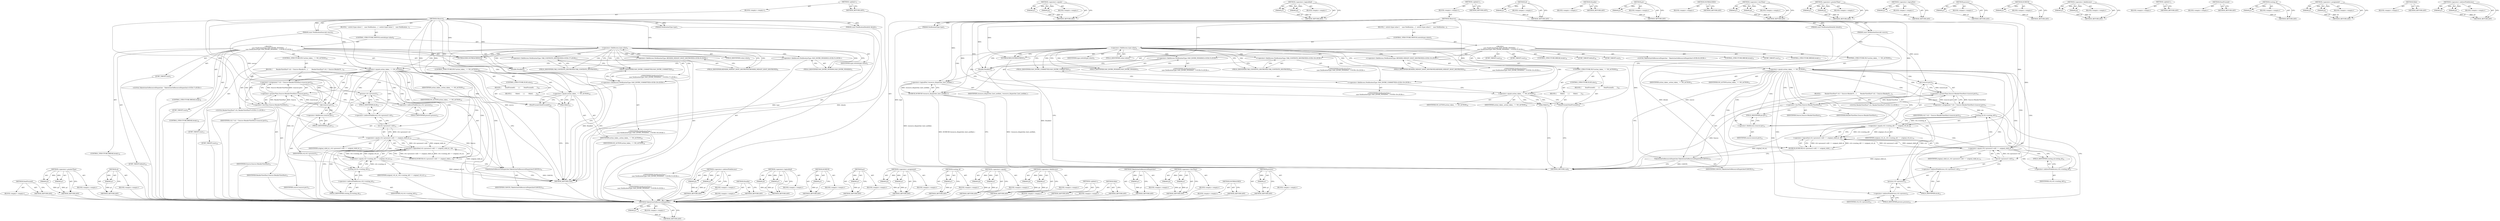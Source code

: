 digraph "process" {
vulnerable_175 [label=<(METHOD,TakeActionOnResourceDispatcher)>];
vulnerable_176 [label=<(PARAM,p1)>];
vulnerable_177 [label=<(BLOCK,&lt;empty&gt;,&lt;empty&gt;)>];
vulnerable_178 [label=<(METHOD_RETURN,ANY)>];
vulnerable_129 [label=<(METHOD,&lt;operator&gt;.equals)>];
vulnerable_130 [label=<(PARAM,p1)>];
vulnerable_131 [label=<(PARAM,p2)>];
vulnerable_132 [label=<(BLOCK,&lt;empty&gt;,&lt;empty&gt;)>];
vulnerable_133 [label=<(METHOD_RETURN,ANY)>];
vulnerable_153 [label=<(METHOD,&lt;operator&gt;.logicalAnd)>];
vulnerable_154 [label=<(PARAM,p1)>];
vulnerable_155 [label=<(PARAM,p2)>];
vulnerable_156 [label=<(BLOCK,&lt;empty&gt;,&lt;empty&gt;)>];
vulnerable_157 [label=<(METHOD_RETURN,ANY)>];
vulnerable_6 [label=<(METHOD,&lt;global&gt;)<SUB>1</SUB>>];
vulnerable_7 [label=<(BLOCK,&lt;empty&gt;,&lt;empty&gt;)<SUB>1</SUB>>];
vulnerable_8 [label=<(METHOD,Observe)<SUB>1</SUB>>];
vulnerable_9 [label=<(PARAM,NotificationType type)<SUB>1</SUB>>];
vulnerable_10 [label=<(PARAM,const NotificationSource&amp; source)<SUB>2</SUB>>];
vulnerable_11 [label=<(PARAM,const NotificationDetails&amp; details)<SUB>3</SUB>>];
vulnerable_12 [label=<(BLOCK,{
  switch (type.value) {
    case Notification...,{
  switch (type.value) {
    case Notification...)<SUB>3</SUB>>];
vulnerable_13 [label=<(CONTROL_STRUCTURE,SWITCH,switch(type.value))<SUB>4</SUB>>];
vulnerable_14 [label=<(&lt;operator&gt;.fieldAccess,type.value)<SUB>4</SUB>>];
vulnerable_15 [label=<(IDENTIFIER,type,switch(type.value))<SUB>4</SUB>>];
vulnerable_16 [label=<(FIELD_IDENTIFIER,value,value)<SUB>4</SUB>>];
vulnerable_17 [label="<(BLOCK,{
    case NotificationType::NAV_ENTRY_PENDING:...,{
    case NotificationType::NAV_ENTRY_PENDING:...)<SUB>4</SUB>>"];
vulnerable_18 [label=<(JUMP_TARGET,case)<SUB>5</SUB>>];
vulnerable_19 [label="<(&lt;operator&gt;.fieldAccess,NotificationType::NAV_ENTRY_PENDING)<SUB>5</SUB>>"];
vulnerable_20 [label="<(IDENTIFIER,NotificationType,{
    case NotificationType::NAV_ENTRY_PENDING:...)<SUB>5</SUB>>"];
vulnerable_21 [label=<(FIELD_IDENTIFIER,NAV_ENTRY_PENDING,NAV_ENTRY_PENDING)<SUB>5</SUB>>];
vulnerable_22 [label=<(Disable,Disable())<SUB>6</SUB>>];
vulnerable_23 [label=<(DCHECK,DCHECK(!resource_dispatcher_host_notified_))<SUB>7</SUB>>];
vulnerable_24 [label=<(&lt;operator&gt;.logicalNot,!resource_dispatcher_host_notified_)<SUB>7</SUB>>];
vulnerable_25 [label=<(IDENTIFIER,resource_dispatcher_host_notified_,!resource_dispatcher_host_notified_)<SUB>7</SUB>>];
vulnerable_26 [label="<(LOCAL,TakeActionOnResourceDispatcher : TakeActionOnResourceDispatcher)<SUB>8</SUB>>"];
vulnerable_27 [label=<(CONTROL_STRUCTURE,BREAK,break;)<SUB>9</SUB>>];
vulnerable_28 [label=<(JUMP_TARGET,case)<SUB>10</SUB>>];
vulnerable_29 [label="<(&lt;operator&gt;.fieldAccess,NotificationType::RENDER_WIDGET_HOST_DESTROYED)<SUB>10</SUB>>"];
vulnerable_30 [label="<(IDENTIFIER,NotificationType,{
    case NotificationType::NAV_ENTRY_PENDING:...)<SUB>10</SUB>>"];
vulnerable_31 [label=<(FIELD_IDENTIFIER,RENDER_WIDGET_HOST_DESTROYED,RENDER_WIDGET_HOST_DESTROYED)<SUB>10</SUB>>];
vulnerable_32 [label=<(CONTROL_STRUCTURE,IF,if (action_taken_ == NO_ACTION))<SUB>11</SUB>>];
vulnerable_33 [label=<(&lt;operator&gt;.equals,action_taken_ == NO_ACTION)<SUB>11</SUB>>];
vulnerable_34 [label=<(IDENTIFIER,action_taken_,action_taken_ == NO_ACTION)<SUB>11</SUB>>];
vulnerable_35 [label=<(IDENTIFIER,NO_ACTION,action_taken_ == NO_ACTION)<SUB>11</SUB>>];
vulnerable_36 [label=<(BLOCK,{
        RenderViewHost* rvh = Source&lt;RenderVi...,{
        RenderViewHost* rvh = Source&lt;RenderVi...)<SUB>11</SUB>>];
vulnerable_37 [label="<(LOCAL,RenderViewHost* rvh: RenderViewHost*)<SUB>12</SUB>>"];
vulnerable_38 [label=<(&lt;operator&gt;.assignment,* rvh = Source&lt;RenderViewHost&gt;(source).ptr())<SUB>12</SUB>>];
vulnerable_39 [label=<(IDENTIFIER,rvh,* rvh = Source&lt;RenderViewHost&gt;(source).ptr())<SUB>12</SUB>>];
vulnerable_40 [label=<(&lt;operator&gt;.greaterThan,Source&lt;RenderViewHost&gt;(source).ptr())<SUB>12</SUB>>];
vulnerable_41 [label=<(&lt;operator&gt;.lessThan,Source&lt;RenderViewHost)<SUB>12</SUB>>];
vulnerable_42 [label=<(IDENTIFIER,Source,Source&lt;RenderViewHost)<SUB>12</SUB>>];
vulnerable_43 [label=<(IDENTIFIER,RenderViewHost,Source&lt;RenderViewHost)<SUB>12</SUB>>];
vulnerable_44 [label=<(ptr,(source).ptr())<SUB>12</SUB>>];
vulnerable_45 [label=<(&lt;operator&gt;.fieldAccess,(source).ptr)<SUB>12</SUB>>];
vulnerable_46 [label=<(IDENTIFIER,source,(source).ptr())<SUB>12</SUB>>];
vulnerable_47 [label=<(FIELD_IDENTIFIER,ptr,ptr)<SUB>12</SUB>>];
vulnerable_48 [label=<(DCHECK,DCHECK(rvh-&gt;process()-&gt;id() == original_child_i...)<SUB>13</SUB>>];
vulnerable_49 [label=<(&lt;operator&gt;.logicalAnd,rvh-&gt;process()-&gt;id() == original_child_id_ &amp;&amp;
 ...)<SUB>13</SUB>>];
vulnerable_50 [label=<(&lt;operator&gt;.equals,rvh-&gt;process()-&gt;id() == original_child_id_)<SUB>13</SUB>>];
vulnerable_51 [label=<(id,rvh-&gt;process()-&gt;id())<SUB>13</SUB>>];
vulnerable_52 [label=<(&lt;operator&gt;.indirectFieldAccess,rvh-&gt;process()-&gt;id)<SUB>13</SUB>>];
vulnerable_53 [label=<(process,rvh-&gt;process())<SUB>13</SUB>>];
vulnerable_54 [label=<(&lt;operator&gt;.indirectFieldAccess,rvh-&gt;process)<SUB>13</SUB>>];
vulnerable_55 [label=<(IDENTIFIER,rvh,rvh-&gt;process())<SUB>13</SUB>>];
vulnerable_56 [label=<(FIELD_IDENTIFIER,process,process)<SUB>13</SUB>>];
vulnerable_57 [label=<(FIELD_IDENTIFIER,id,id)<SUB>13</SUB>>];
vulnerable_58 [label=<(IDENTIFIER,original_child_id_,rvh-&gt;process()-&gt;id() == original_child_id_)<SUB>13</SUB>>];
vulnerable_59 [label=<(&lt;operator&gt;.equals,rvh-&gt;routing_id() == original_rvh_id_)<SUB>14</SUB>>];
vulnerable_60 [label=<(routing_id,rvh-&gt;routing_id())<SUB>14</SUB>>];
vulnerable_61 [label=<(&lt;operator&gt;.indirectFieldAccess,rvh-&gt;routing_id)<SUB>14</SUB>>];
vulnerable_62 [label=<(IDENTIFIER,rvh,rvh-&gt;routing_id())<SUB>14</SUB>>];
vulnerable_63 [label=<(FIELD_IDENTIFIER,routing_id,routing_id)<SUB>14</SUB>>];
vulnerable_64 [label=<(IDENTIFIER,original_rvh_id_,rvh-&gt;routing_id() == original_rvh_id_)<SUB>14</SUB>>];
vulnerable_65 [label=<(TakeActionOnResourceDispatcher,TakeActionOnResourceDispatcher(CANCEL))<SUB>15</SUB>>];
vulnerable_66 [label=<(IDENTIFIER,CANCEL,TakeActionOnResourceDispatcher(CANCEL))<SUB>15</SUB>>];
vulnerable_67 [label=<(CONTROL_STRUCTURE,BREAK,break;)<SUB>17</SUB>>];
vulnerable_68 [label=<(JUMP_TARGET,case)<SUB>18</SUB>>];
vulnerable_69 [label="<(&lt;operator&gt;.fieldAccess,NotificationType::TAB_CONTENTS_DESTROYED)<SUB>18</SUB>>"];
vulnerable_70 [label="<(IDENTIFIER,NotificationType,{
    case NotificationType::NAV_ENTRY_PENDING:...)<SUB>18</SUB>>"];
vulnerable_71 [label=<(FIELD_IDENTIFIER,TAB_CONTENTS_DESTROYED,TAB_CONTENTS_DESTROYED)<SUB>18</SUB>>];
vulnerable_72 [label=<(JUMP_TARGET,case)<SUB>19</SUB>>];
vulnerable_73 [label="<(&lt;operator&gt;.fieldAccess,NotificationType::NAV_ENTRY_COMMITTED)<SUB>19</SUB>>"];
vulnerable_74 [label="<(IDENTIFIER,NotificationType,{
    case NotificationType::NAV_ENTRY_PENDING:...)<SUB>19</SUB>>"];
vulnerable_75 [label=<(FIELD_IDENTIFIER,NAV_ENTRY_COMMITTED,NAV_ENTRY_COMMITTED)<SUB>19</SUB>>];
vulnerable_76 [label=<(CONTROL_STRUCTURE,IF,if (action_taken_ == NO_ACTION))<SUB>20</SUB>>];
vulnerable_77 [label=<(&lt;operator&gt;.equals,action_taken_ == NO_ACTION)<SUB>20</SUB>>];
vulnerable_78 [label=<(IDENTIFIER,action_taken_,action_taken_ == NO_ACTION)<SUB>20</SUB>>];
vulnerable_79 [label=<(IDENTIFIER,NO_ACTION,action_taken_ == NO_ACTION)<SUB>20</SUB>>];
vulnerable_80 [label=<(BLOCK,{
        DontProceed();
      },{
        DontProceed();
      })<SUB>20</SUB>>];
vulnerable_81 [label=<(DontProceed,DontProceed())<SUB>21</SUB>>];
vulnerable_82 [label=<(CONTROL_STRUCTURE,ELSE,else)<SUB>22</SUB>>];
vulnerable_83 [label=<(BLOCK,{
        Hide();
      },{
        Hide();
      })<SUB>22</SUB>>];
vulnerable_84 [label=<(Hide,Hide())<SUB>23</SUB>>];
vulnerable_85 [label=<(CONTROL_STRUCTURE,BREAK,break;)<SUB>25</SUB>>];
vulnerable_86 [label=<(JUMP_TARGET,default)<SUB>26</SUB>>];
vulnerable_87 [label=<(NOTREACHED,NOTREACHED())<SUB>27</SUB>>];
vulnerable_88 [label=<(METHOD_RETURN,void)<SUB>1</SUB>>];
vulnerable_90 [label=<(METHOD_RETURN,ANY)<SUB>1</SUB>>];
vulnerable_158 [label=<(METHOD,id)>];
vulnerable_159 [label=<(PARAM,p1)>];
vulnerable_160 [label=<(BLOCK,&lt;empty&gt;,&lt;empty&gt;)>];
vulnerable_161 [label=<(METHOD_RETURN,ANY)>];
vulnerable_118 [label=<(METHOD,Disable)>];
vulnerable_119 [label=<(BLOCK,&lt;empty&gt;,&lt;empty&gt;)>];
vulnerable_120 [label=<(METHOD_RETURN,ANY)>];
vulnerable_149 [label=<(METHOD,ptr)>];
vulnerable_150 [label=<(PARAM,p1)>];
vulnerable_151 [label=<(BLOCK,&lt;empty&gt;,&lt;empty&gt;)>];
vulnerable_152 [label=<(METHOD_RETURN,ANY)>];
vulnerable_185 [label=<(METHOD,NOTREACHED)>];
vulnerable_186 [label=<(BLOCK,&lt;empty&gt;,&lt;empty&gt;)>];
vulnerable_187 [label=<(METHOD_RETURN,ANY)>];
vulnerable_144 [label=<(METHOD,&lt;operator&gt;.lessThan)>];
vulnerable_145 [label=<(PARAM,p1)>];
vulnerable_146 [label=<(PARAM,p2)>];
vulnerable_147 [label=<(BLOCK,&lt;empty&gt;,&lt;empty&gt;)>];
vulnerable_148 [label=<(METHOD_RETURN,ANY)>];
vulnerable_139 [label=<(METHOD,&lt;operator&gt;.greaterThan)>];
vulnerable_140 [label=<(PARAM,p1)>];
vulnerable_141 [label=<(PARAM,p2)>];
vulnerable_142 [label=<(BLOCK,&lt;empty&gt;,&lt;empty&gt;)>];
vulnerable_143 [label=<(METHOD_RETURN,ANY)>];
vulnerable_125 [label=<(METHOD,&lt;operator&gt;.logicalNot)>];
vulnerable_126 [label=<(PARAM,p1)>];
vulnerable_127 [label=<(BLOCK,&lt;empty&gt;,&lt;empty&gt;)>];
vulnerable_128 [label=<(METHOD_RETURN,ANY)>];
vulnerable_167 [label=<(METHOD,process)>];
vulnerable_168 [label=<(PARAM,p1)>];
vulnerable_169 [label=<(BLOCK,&lt;empty&gt;,&lt;empty&gt;)>];
vulnerable_170 [label=<(METHOD_RETURN,ANY)>];
vulnerable_121 [label=<(METHOD,DCHECK)>];
vulnerable_122 [label=<(PARAM,p1)>];
vulnerable_123 [label=<(BLOCK,&lt;empty&gt;,&lt;empty&gt;)>];
vulnerable_124 [label=<(METHOD_RETURN,ANY)>];
vulnerable_113 [label=<(METHOD,&lt;operator&gt;.fieldAccess)>];
vulnerable_114 [label=<(PARAM,p1)>];
vulnerable_115 [label=<(PARAM,p2)>];
vulnerable_116 [label=<(BLOCK,&lt;empty&gt;,&lt;empty&gt;)>];
vulnerable_117 [label=<(METHOD_RETURN,ANY)>];
vulnerable_107 [label=<(METHOD,&lt;global&gt;)<SUB>1</SUB>>];
vulnerable_108 [label=<(BLOCK,&lt;empty&gt;,&lt;empty&gt;)>];
vulnerable_109 [label=<(METHOD_RETURN,ANY)>];
vulnerable_179 [label=<(METHOD,DontProceed)>];
vulnerable_180 [label=<(BLOCK,&lt;empty&gt;,&lt;empty&gt;)>];
vulnerable_181 [label=<(METHOD_RETURN,ANY)>];
vulnerable_171 [label=<(METHOD,routing_id)>];
vulnerable_172 [label=<(PARAM,p1)>];
vulnerable_173 [label=<(BLOCK,&lt;empty&gt;,&lt;empty&gt;)>];
vulnerable_174 [label=<(METHOD_RETURN,ANY)>];
vulnerable_134 [label=<(METHOD,&lt;operator&gt;.assignment)>];
vulnerable_135 [label=<(PARAM,p1)>];
vulnerable_136 [label=<(PARAM,p2)>];
vulnerable_137 [label=<(BLOCK,&lt;empty&gt;,&lt;empty&gt;)>];
vulnerable_138 [label=<(METHOD_RETURN,ANY)>];
vulnerable_182 [label=<(METHOD,Hide)>];
vulnerable_183 [label=<(BLOCK,&lt;empty&gt;,&lt;empty&gt;)>];
vulnerable_184 [label=<(METHOD_RETURN,ANY)>];
vulnerable_162 [label=<(METHOD,&lt;operator&gt;.indirectFieldAccess)>];
vulnerable_163 [label=<(PARAM,p1)>];
vulnerable_164 [label=<(PARAM,p2)>];
vulnerable_165 [label=<(BLOCK,&lt;empty&gt;,&lt;empty&gt;)>];
vulnerable_166 [label=<(METHOD_RETURN,ANY)>];
fixed_172 [label=<(METHOD,DontProceed)>];
fixed_173 [label=<(BLOCK,&lt;empty&gt;,&lt;empty&gt;)>];
fixed_174 [label=<(METHOD_RETURN,ANY)>];
fixed_128 [label=<(METHOD,&lt;operator&gt;.greaterThan)>];
fixed_129 [label=<(PARAM,p1)>];
fixed_130 [label=<(PARAM,p2)>];
fixed_131 [label=<(BLOCK,&lt;empty&gt;,&lt;empty&gt;)>];
fixed_132 [label=<(METHOD_RETURN,ANY)>];
fixed_151 [label=<(METHOD,id)>];
fixed_152 [label=<(PARAM,p1)>];
fixed_153 [label=<(BLOCK,&lt;empty&gt;,&lt;empty&gt;)>];
fixed_154 [label=<(METHOD_RETURN,ANY)>];
fixed_6 [label=<(METHOD,&lt;global&gt;)<SUB>1</SUB>>];
fixed_7 [label=<(BLOCK,&lt;empty&gt;,&lt;empty&gt;)<SUB>1</SUB>>];
fixed_8 [label=<(METHOD,Observe)<SUB>1</SUB>>];
fixed_9 [label=<(PARAM,NotificationType type)<SUB>1</SUB>>];
fixed_10 [label=<(PARAM,const NotificationSource&amp; source)<SUB>2</SUB>>];
fixed_11 [label=<(PARAM,const NotificationDetails&amp; details)<SUB>3</SUB>>];
fixed_12 [label=<(BLOCK,{
  switch (type.value) {
    case Notification...,{
  switch (type.value) {
    case Notification...)<SUB>3</SUB>>];
fixed_13 [label=<(CONTROL_STRUCTURE,SWITCH,switch(type.value))<SUB>4</SUB>>];
fixed_14 [label=<(&lt;operator&gt;.fieldAccess,type.value)<SUB>4</SUB>>];
fixed_15 [label=<(IDENTIFIER,type,switch(type.value))<SUB>4</SUB>>];
fixed_16 [label=<(FIELD_IDENTIFIER,value,value)<SUB>4</SUB>>];
fixed_17 [label="<(BLOCK,{
    case NotificationType::NAV_ENTRY_PENDING:...,{
    case NotificationType::NAV_ENTRY_PENDING:...)<SUB>4</SUB>>"];
fixed_18 [label=<(JUMP_TARGET,case)<SUB>5</SUB>>];
fixed_19 [label="<(&lt;operator&gt;.fieldAccess,NotificationType::NAV_ENTRY_PENDING)<SUB>5</SUB>>"];
fixed_20 [label="<(IDENTIFIER,NotificationType,{
    case NotificationType::NAV_ENTRY_PENDING:...)<SUB>5</SUB>>"];
fixed_21 [label=<(FIELD_IDENTIFIER,NAV_ENTRY_PENDING,NAV_ENTRY_PENDING)<SUB>5</SUB>>];
fixed_22 [label=<(Disable,Disable())<SUB>6</SUB>>];
fixed_23 [label="<(LOCAL,TakeActionOnResourceDispatcher : TakeActionOnResourceDispatcher)<SUB>7</SUB>>"];
fixed_24 [label=<(CONTROL_STRUCTURE,BREAK,break;)<SUB>8</SUB>>];
fixed_25 [label=<(JUMP_TARGET,case)<SUB>9</SUB>>];
fixed_26 [label="<(&lt;operator&gt;.fieldAccess,NotificationType::RENDER_WIDGET_HOST_DESTROYED)<SUB>9</SUB>>"];
fixed_27 [label="<(IDENTIFIER,NotificationType,{
    case NotificationType::NAV_ENTRY_PENDING:...)<SUB>9</SUB>>"];
fixed_28 [label=<(FIELD_IDENTIFIER,RENDER_WIDGET_HOST_DESTROYED,RENDER_WIDGET_HOST_DESTROYED)<SUB>9</SUB>>];
fixed_29 [label=<(CONTROL_STRUCTURE,IF,if (action_taken_ == NO_ACTION))<SUB>10</SUB>>];
fixed_30 [label=<(&lt;operator&gt;.equals,action_taken_ == NO_ACTION)<SUB>10</SUB>>];
fixed_31 [label=<(IDENTIFIER,action_taken_,action_taken_ == NO_ACTION)<SUB>10</SUB>>];
fixed_32 [label=<(IDENTIFIER,NO_ACTION,action_taken_ == NO_ACTION)<SUB>10</SUB>>];
fixed_33 [label=<(BLOCK,{
        RenderViewHost* rvh = Source&lt;RenderVi...,{
        RenderViewHost* rvh = Source&lt;RenderVi...)<SUB>10</SUB>>];
fixed_34 [label="<(LOCAL,RenderViewHost* rvh: RenderViewHost*)<SUB>11</SUB>>"];
fixed_35 [label=<(&lt;operator&gt;.assignment,* rvh = Source&lt;RenderViewHost&gt;(source).ptr())<SUB>11</SUB>>];
fixed_36 [label=<(IDENTIFIER,rvh,* rvh = Source&lt;RenderViewHost&gt;(source).ptr())<SUB>11</SUB>>];
fixed_37 [label=<(&lt;operator&gt;.greaterThan,Source&lt;RenderViewHost&gt;(source).ptr())<SUB>11</SUB>>];
fixed_38 [label=<(&lt;operator&gt;.lessThan,Source&lt;RenderViewHost)<SUB>11</SUB>>];
fixed_39 [label=<(IDENTIFIER,Source,Source&lt;RenderViewHost)<SUB>11</SUB>>];
fixed_40 [label=<(IDENTIFIER,RenderViewHost,Source&lt;RenderViewHost)<SUB>11</SUB>>];
fixed_41 [label=<(ptr,(source).ptr())<SUB>11</SUB>>];
fixed_42 [label=<(&lt;operator&gt;.fieldAccess,(source).ptr)<SUB>11</SUB>>];
fixed_43 [label=<(IDENTIFIER,source,(source).ptr())<SUB>11</SUB>>];
fixed_44 [label=<(FIELD_IDENTIFIER,ptr,ptr)<SUB>11</SUB>>];
fixed_45 [label=<(DCHECK,DCHECK(rvh-&gt;process()-&gt;id() == original_child_i...)<SUB>12</SUB>>];
fixed_46 [label=<(&lt;operator&gt;.logicalAnd,rvh-&gt;process()-&gt;id() == original_child_id_ &amp;&amp;
 ...)<SUB>12</SUB>>];
fixed_47 [label=<(&lt;operator&gt;.equals,rvh-&gt;process()-&gt;id() == original_child_id_)<SUB>12</SUB>>];
fixed_48 [label=<(id,rvh-&gt;process()-&gt;id())<SUB>12</SUB>>];
fixed_49 [label=<(&lt;operator&gt;.indirectFieldAccess,rvh-&gt;process()-&gt;id)<SUB>12</SUB>>];
fixed_50 [label=<(process,rvh-&gt;process())<SUB>12</SUB>>];
fixed_51 [label=<(&lt;operator&gt;.indirectFieldAccess,rvh-&gt;process)<SUB>12</SUB>>];
fixed_52 [label=<(IDENTIFIER,rvh,rvh-&gt;process())<SUB>12</SUB>>];
fixed_53 [label=<(FIELD_IDENTIFIER,process,process)<SUB>12</SUB>>];
fixed_54 [label=<(FIELD_IDENTIFIER,id,id)<SUB>12</SUB>>];
fixed_55 [label=<(IDENTIFIER,original_child_id_,rvh-&gt;process()-&gt;id() == original_child_id_)<SUB>12</SUB>>];
fixed_56 [label=<(&lt;operator&gt;.equals,rvh-&gt;routing_id() == original_rvh_id_)<SUB>13</SUB>>];
fixed_57 [label=<(routing_id,rvh-&gt;routing_id())<SUB>13</SUB>>];
fixed_58 [label=<(&lt;operator&gt;.indirectFieldAccess,rvh-&gt;routing_id)<SUB>13</SUB>>];
fixed_59 [label=<(IDENTIFIER,rvh,rvh-&gt;routing_id())<SUB>13</SUB>>];
fixed_60 [label=<(FIELD_IDENTIFIER,routing_id,routing_id)<SUB>13</SUB>>];
fixed_61 [label=<(IDENTIFIER,original_rvh_id_,rvh-&gt;routing_id() == original_rvh_id_)<SUB>13</SUB>>];
fixed_62 [label=<(TakeActionOnResourceDispatcher,TakeActionOnResourceDispatcher(CANCEL))<SUB>14</SUB>>];
fixed_63 [label=<(IDENTIFIER,CANCEL,TakeActionOnResourceDispatcher(CANCEL))<SUB>14</SUB>>];
fixed_64 [label=<(CONTROL_STRUCTURE,BREAK,break;)<SUB>16</SUB>>];
fixed_65 [label=<(JUMP_TARGET,case)<SUB>17</SUB>>];
fixed_66 [label="<(&lt;operator&gt;.fieldAccess,NotificationType::TAB_CONTENTS_DESTROYED)<SUB>17</SUB>>"];
fixed_67 [label="<(IDENTIFIER,NotificationType,{
    case NotificationType::NAV_ENTRY_PENDING:...)<SUB>17</SUB>>"];
fixed_68 [label=<(FIELD_IDENTIFIER,TAB_CONTENTS_DESTROYED,TAB_CONTENTS_DESTROYED)<SUB>17</SUB>>];
fixed_69 [label=<(JUMP_TARGET,case)<SUB>18</SUB>>];
fixed_70 [label="<(&lt;operator&gt;.fieldAccess,NotificationType::NAV_ENTRY_COMMITTED)<SUB>18</SUB>>"];
fixed_71 [label="<(IDENTIFIER,NotificationType,{
    case NotificationType::NAV_ENTRY_PENDING:...)<SUB>18</SUB>>"];
fixed_72 [label=<(FIELD_IDENTIFIER,NAV_ENTRY_COMMITTED,NAV_ENTRY_COMMITTED)<SUB>18</SUB>>];
fixed_73 [label=<(CONTROL_STRUCTURE,IF,if (action_taken_ == NO_ACTION))<SUB>19</SUB>>];
fixed_74 [label=<(&lt;operator&gt;.equals,action_taken_ == NO_ACTION)<SUB>19</SUB>>];
fixed_75 [label=<(IDENTIFIER,action_taken_,action_taken_ == NO_ACTION)<SUB>19</SUB>>];
fixed_76 [label=<(IDENTIFIER,NO_ACTION,action_taken_ == NO_ACTION)<SUB>19</SUB>>];
fixed_77 [label=<(BLOCK,{
        DontProceed();
      },{
        DontProceed();
      })<SUB>19</SUB>>];
fixed_78 [label=<(DontProceed,DontProceed())<SUB>20</SUB>>];
fixed_79 [label=<(CONTROL_STRUCTURE,ELSE,else)<SUB>21</SUB>>];
fixed_80 [label=<(BLOCK,{
        Hide();
      },{
        Hide();
      })<SUB>21</SUB>>];
fixed_81 [label=<(Hide,Hide())<SUB>22</SUB>>];
fixed_82 [label=<(CONTROL_STRUCTURE,BREAK,break;)<SUB>24</SUB>>];
fixed_83 [label=<(JUMP_TARGET,default)<SUB>25</SUB>>];
fixed_84 [label=<(NOTREACHED,NOTREACHED())<SUB>26</SUB>>];
fixed_85 [label=<(METHOD_RETURN,void)<SUB>1</SUB>>];
fixed_87 [label=<(METHOD_RETURN,ANY)<SUB>1</SUB>>];
fixed_155 [label=<(METHOD,&lt;operator&gt;.indirectFieldAccess)>];
fixed_156 [label=<(PARAM,p1)>];
fixed_157 [label=<(PARAM,p2)>];
fixed_158 [label=<(BLOCK,&lt;empty&gt;,&lt;empty&gt;)>];
fixed_159 [label=<(METHOD_RETURN,ANY)>];
fixed_115 [label=<(METHOD,Disable)>];
fixed_116 [label=<(BLOCK,&lt;empty&gt;,&lt;empty&gt;)>];
fixed_117 [label=<(METHOD_RETURN,ANY)>];
fixed_146 [label=<(METHOD,&lt;operator&gt;.logicalAnd)>];
fixed_147 [label=<(PARAM,p1)>];
fixed_148 [label=<(PARAM,p2)>];
fixed_149 [label=<(BLOCK,&lt;empty&gt;,&lt;empty&gt;)>];
fixed_150 [label=<(METHOD_RETURN,ANY)>];
fixed_142 [label=<(METHOD,DCHECK)>];
fixed_143 [label=<(PARAM,p1)>];
fixed_144 [label=<(BLOCK,&lt;empty&gt;,&lt;empty&gt;)>];
fixed_145 [label=<(METHOD_RETURN,ANY)>];
fixed_138 [label=<(METHOD,ptr)>];
fixed_139 [label=<(PARAM,p1)>];
fixed_140 [label=<(BLOCK,&lt;empty&gt;,&lt;empty&gt;)>];
fixed_141 [label=<(METHOD_RETURN,ANY)>];
fixed_123 [label=<(METHOD,&lt;operator&gt;.assignment)>];
fixed_124 [label=<(PARAM,p1)>];
fixed_125 [label=<(PARAM,p2)>];
fixed_126 [label=<(BLOCK,&lt;empty&gt;,&lt;empty&gt;)>];
fixed_127 [label=<(METHOD_RETURN,ANY)>];
fixed_164 [label=<(METHOD,routing_id)>];
fixed_165 [label=<(PARAM,p1)>];
fixed_166 [label=<(BLOCK,&lt;empty&gt;,&lt;empty&gt;)>];
fixed_167 [label=<(METHOD_RETURN,ANY)>];
fixed_118 [label=<(METHOD,&lt;operator&gt;.equals)>];
fixed_119 [label=<(PARAM,p1)>];
fixed_120 [label=<(PARAM,p2)>];
fixed_121 [label=<(BLOCK,&lt;empty&gt;,&lt;empty&gt;)>];
fixed_122 [label=<(METHOD_RETURN,ANY)>];
fixed_110 [label=<(METHOD,&lt;operator&gt;.fieldAccess)>];
fixed_111 [label=<(PARAM,p1)>];
fixed_112 [label=<(PARAM,p2)>];
fixed_113 [label=<(BLOCK,&lt;empty&gt;,&lt;empty&gt;)>];
fixed_114 [label=<(METHOD_RETURN,ANY)>];
fixed_104 [label=<(METHOD,&lt;global&gt;)<SUB>1</SUB>>];
fixed_105 [label=<(BLOCK,&lt;empty&gt;,&lt;empty&gt;)>];
fixed_106 [label=<(METHOD_RETURN,ANY)>];
fixed_175 [label=<(METHOD,Hide)>];
fixed_176 [label=<(BLOCK,&lt;empty&gt;,&lt;empty&gt;)>];
fixed_177 [label=<(METHOD_RETURN,ANY)>];
fixed_168 [label=<(METHOD,TakeActionOnResourceDispatcher)>];
fixed_169 [label=<(PARAM,p1)>];
fixed_170 [label=<(BLOCK,&lt;empty&gt;,&lt;empty&gt;)>];
fixed_171 [label=<(METHOD_RETURN,ANY)>];
fixed_133 [label=<(METHOD,&lt;operator&gt;.lessThan)>];
fixed_134 [label=<(PARAM,p1)>];
fixed_135 [label=<(PARAM,p2)>];
fixed_136 [label=<(BLOCK,&lt;empty&gt;,&lt;empty&gt;)>];
fixed_137 [label=<(METHOD_RETURN,ANY)>];
fixed_178 [label=<(METHOD,NOTREACHED)>];
fixed_179 [label=<(BLOCK,&lt;empty&gt;,&lt;empty&gt;)>];
fixed_180 [label=<(METHOD_RETURN,ANY)>];
fixed_160 [label=<(METHOD,process)>];
fixed_161 [label=<(PARAM,p1)>];
fixed_162 [label=<(BLOCK,&lt;empty&gt;,&lt;empty&gt;)>];
fixed_163 [label=<(METHOD_RETURN,ANY)>];
vulnerable_175 -> vulnerable_176  [key=0, label="AST: "];
vulnerable_175 -> vulnerable_176  [key=1, label="DDG: "];
vulnerable_175 -> vulnerable_177  [key=0, label="AST: "];
vulnerable_175 -> vulnerable_178  [key=0, label="AST: "];
vulnerable_175 -> vulnerable_178  [key=1, label="CFG: "];
vulnerable_176 -> vulnerable_178  [key=0, label="DDG: p1"];
vulnerable_129 -> vulnerable_130  [key=0, label="AST: "];
vulnerable_129 -> vulnerable_130  [key=1, label="DDG: "];
vulnerable_129 -> vulnerable_132  [key=0, label="AST: "];
vulnerable_129 -> vulnerable_131  [key=0, label="AST: "];
vulnerable_129 -> vulnerable_131  [key=1, label="DDG: "];
vulnerable_129 -> vulnerable_133  [key=0, label="AST: "];
vulnerable_129 -> vulnerable_133  [key=1, label="CFG: "];
vulnerable_130 -> vulnerable_133  [key=0, label="DDG: p1"];
vulnerable_131 -> vulnerable_133  [key=0, label="DDG: p2"];
vulnerable_153 -> vulnerable_154  [key=0, label="AST: "];
vulnerable_153 -> vulnerable_154  [key=1, label="DDG: "];
vulnerable_153 -> vulnerable_156  [key=0, label="AST: "];
vulnerable_153 -> vulnerable_155  [key=0, label="AST: "];
vulnerable_153 -> vulnerable_155  [key=1, label="DDG: "];
vulnerable_153 -> vulnerable_157  [key=0, label="AST: "];
vulnerable_153 -> vulnerable_157  [key=1, label="CFG: "];
vulnerable_154 -> vulnerable_157  [key=0, label="DDG: p1"];
vulnerable_155 -> vulnerable_157  [key=0, label="DDG: p2"];
vulnerable_6 -> vulnerable_7  [key=0, label="AST: "];
vulnerable_6 -> vulnerable_90  [key=0, label="AST: "];
vulnerable_6 -> vulnerable_90  [key=1, label="CFG: "];
vulnerable_7 -> vulnerable_8  [key=0, label="AST: "];
vulnerable_8 -> vulnerable_9  [key=0, label="AST: "];
vulnerable_8 -> vulnerable_9  [key=1, label="DDG: "];
vulnerable_8 -> vulnerable_10  [key=0, label="AST: "];
vulnerable_8 -> vulnerable_10  [key=1, label="DDG: "];
vulnerable_8 -> vulnerable_11  [key=0, label="AST: "];
vulnerable_8 -> vulnerable_11  [key=1, label="DDG: "];
vulnerable_8 -> vulnerable_12  [key=0, label="AST: "];
vulnerable_8 -> vulnerable_88  [key=0, label="AST: "];
vulnerable_8 -> vulnerable_16  [key=0, label="CFG: "];
vulnerable_8 -> vulnerable_22  [key=0, label="DDG: "];
vulnerable_8 -> vulnerable_87  [key=0, label="DDG: "];
vulnerable_8 -> vulnerable_24  [key=0, label="DDG: "];
vulnerable_8 -> vulnerable_33  [key=0, label="DDG: "];
vulnerable_8 -> vulnerable_77  [key=0, label="DDG: "];
vulnerable_8 -> vulnerable_81  [key=0, label="DDG: "];
vulnerable_8 -> vulnerable_65  [key=0, label="DDG: "];
vulnerable_8 -> vulnerable_84  [key=0, label="DDG: "];
vulnerable_8 -> vulnerable_41  [key=0, label="DDG: "];
vulnerable_8 -> vulnerable_50  [key=0, label="DDG: "];
vulnerable_8 -> vulnerable_59  [key=0, label="DDG: "];
vulnerable_9 -> vulnerable_88  [key=0, label="DDG: type"];
vulnerable_10 -> vulnerable_88  [key=0, label="DDG: source"];
vulnerable_10 -> vulnerable_44  [key=0, label="DDG: source"];
vulnerable_11 -> vulnerable_88  [key=0, label="DDG: details"];
vulnerable_12 -> vulnerable_13  [key=0, label="AST: "];
vulnerable_13 -> vulnerable_14  [key=0, label="AST: "];
vulnerable_13 -> vulnerable_17  [key=0, label="AST: "];
vulnerable_14 -> vulnerable_15  [key=0, label="AST: "];
vulnerable_14 -> vulnerable_16  [key=0, label="AST: "];
vulnerable_14 -> vulnerable_21  [key=0, label="CFG: "];
vulnerable_14 -> vulnerable_21  [key=1, label="CDG: "];
vulnerable_14 -> vulnerable_31  [key=0, label="CFG: "];
vulnerable_14 -> vulnerable_31  [key=1, label="CDG: "];
vulnerable_14 -> vulnerable_71  [key=0, label="CFG: "];
vulnerable_14 -> vulnerable_71  [key=1, label="CDG: "];
vulnerable_14 -> vulnerable_75  [key=0, label="CFG: "];
vulnerable_14 -> vulnerable_75  [key=1, label="CDG: "];
vulnerable_14 -> vulnerable_87  [key=0, label="CFG: "];
vulnerable_14 -> vulnerable_87  [key=1, label="CDG: "];
vulnerable_14 -> vulnerable_73  [key=0, label="CDG: "];
vulnerable_14 -> vulnerable_77  [key=0, label="CDG: "];
vulnerable_14 -> vulnerable_19  [key=0, label="CDG: "];
vulnerable_14 -> vulnerable_69  [key=0, label="CDG: "];
vulnerable_14 -> vulnerable_22  [key=0, label="CDG: "];
vulnerable_14 -> vulnerable_29  [key=0, label="CDG: "];
vulnerable_14 -> vulnerable_24  [key=0, label="CDG: "];
vulnerable_14 -> vulnerable_33  [key=0, label="CDG: "];
vulnerable_14 -> vulnerable_23  [key=0, label="CDG: "];
vulnerable_16 -> vulnerable_14  [key=0, label="CFG: "];
vulnerable_17 -> vulnerable_18  [key=0, label="AST: "];
vulnerable_17 -> vulnerable_19  [key=0, label="AST: "];
vulnerable_17 -> vulnerable_22  [key=0, label="AST: "];
vulnerable_17 -> vulnerable_23  [key=0, label="AST: "];
vulnerable_17 -> vulnerable_26  [key=0, label="AST: "];
vulnerable_17 -> vulnerable_27  [key=0, label="AST: "];
vulnerable_17 -> vulnerable_28  [key=0, label="AST: "];
vulnerable_17 -> vulnerable_29  [key=0, label="AST: "];
vulnerable_17 -> vulnerable_32  [key=0, label="AST: "];
vulnerable_17 -> vulnerable_67  [key=0, label="AST: "];
vulnerable_17 -> vulnerable_68  [key=0, label="AST: "];
vulnerable_17 -> vulnerable_69  [key=0, label="AST: "];
vulnerable_17 -> vulnerable_72  [key=0, label="AST: "];
vulnerable_17 -> vulnerable_73  [key=0, label="AST: "];
vulnerable_17 -> vulnerable_76  [key=0, label="AST: "];
vulnerable_17 -> vulnerable_85  [key=0, label="AST: "];
vulnerable_17 -> vulnerable_86  [key=0, label="AST: "];
vulnerable_17 -> vulnerable_87  [key=0, label="AST: "];
vulnerable_19 -> vulnerable_20  [key=0, label="AST: "];
vulnerable_19 -> vulnerable_21  [key=0, label="AST: "];
vulnerable_19 -> vulnerable_22  [key=0, label="CFG: "];
vulnerable_21 -> vulnerable_19  [key=0, label="CFG: "];
vulnerable_22 -> vulnerable_24  [key=0, label="CFG: "];
vulnerable_22 -> vulnerable_88  [key=0, label="DDG: Disable()"];
vulnerable_23 -> vulnerable_24  [key=0, label="AST: "];
vulnerable_23 -> vulnerable_88  [key=0, label="CFG: "];
vulnerable_23 -> vulnerable_88  [key=1, label="DDG: !resource_dispatcher_host_notified_"];
vulnerable_23 -> vulnerable_88  [key=2, label="DDG: DCHECK(!resource_dispatcher_host_notified_)"];
vulnerable_24 -> vulnerable_25  [key=0, label="AST: "];
vulnerable_24 -> vulnerable_23  [key=0, label="CFG: "];
vulnerable_24 -> vulnerable_23  [key=1, label="DDG: resource_dispatcher_host_notified_"];
vulnerable_24 -> vulnerable_88  [key=0, label="DDG: resource_dispatcher_host_notified_"];
vulnerable_29 -> vulnerable_30  [key=0, label="AST: "];
vulnerable_29 -> vulnerable_31  [key=0, label="AST: "];
vulnerable_29 -> vulnerable_33  [key=0, label="CFG: "];
vulnerable_31 -> vulnerable_29  [key=0, label="CFG: "];
vulnerable_32 -> vulnerable_33  [key=0, label="AST: "];
vulnerable_32 -> vulnerable_36  [key=0, label="AST: "];
vulnerable_33 -> vulnerable_34  [key=0, label="AST: "];
vulnerable_33 -> vulnerable_35  [key=0, label="AST: "];
vulnerable_33 -> vulnerable_41  [key=0, label="CFG: "];
vulnerable_33 -> vulnerable_41  [key=1, label="CDG: "];
vulnerable_33 -> vulnerable_88  [key=0, label="CFG: "];
vulnerable_33 -> vulnerable_47  [key=0, label="CDG: "];
vulnerable_33 -> vulnerable_48  [key=0, label="CDG: "];
vulnerable_33 -> vulnerable_49  [key=0, label="CDG: "];
vulnerable_33 -> vulnerable_51  [key=0, label="CDG: "];
vulnerable_33 -> vulnerable_57  [key=0, label="CDG: "];
vulnerable_33 -> vulnerable_52  [key=0, label="CDG: "];
vulnerable_33 -> vulnerable_38  [key=0, label="CDG: "];
vulnerable_33 -> vulnerable_56  [key=0, label="CDG: "];
vulnerable_33 -> vulnerable_45  [key=0, label="CDG: "];
vulnerable_33 -> vulnerable_40  [key=0, label="CDG: "];
vulnerable_33 -> vulnerable_65  [key=0, label="CDG: "];
vulnerable_33 -> vulnerable_50  [key=0, label="CDG: "];
vulnerable_33 -> vulnerable_44  [key=0, label="CDG: "];
vulnerable_33 -> vulnerable_54  [key=0, label="CDG: "];
vulnerable_33 -> vulnerable_53  [key=0, label="CDG: "];
vulnerable_36 -> vulnerable_37  [key=0, label="AST: "];
vulnerable_36 -> vulnerable_38  [key=0, label="AST: "];
vulnerable_36 -> vulnerable_48  [key=0, label="AST: "];
vulnerable_36 -> vulnerable_65  [key=0, label="AST: "];
vulnerable_38 -> vulnerable_39  [key=0, label="AST: "];
vulnerable_38 -> vulnerable_40  [key=0, label="AST: "];
vulnerable_38 -> vulnerable_56  [key=0, label="CFG: "];
vulnerable_38 -> vulnerable_60  [key=0, label="DDG: rvh"];
vulnerable_38 -> vulnerable_53  [key=0, label="DDG: rvh"];
vulnerable_40 -> vulnerable_41  [key=0, label="AST: "];
vulnerable_40 -> vulnerable_44  [key=0, label="AST: "];
vulnerable_40 -> vulnerable_38  [key=0, label="CFG: "];
vulnerable_40 -> vulnerable_38  [key=1, label="DDG: Source&lt;RenderViewHost"];
vulnerable_40 -> vulnerable_38  [key=2, label="DDG: (source).ptr()"];
vulnerable_41 -> vulnerable_42  [key=0, label="AST: "];
vulnerable_41 -> vulnerable_43  [key=0, label="AST: "];
vulnerable_41 -> vulnerable_47  [key=0, label="CFG: "];
vulnerable_41 -> vulnerable_88  [key=0, label="DDG: Source"];
vulnerable_41 -> vulnerable_40  [key=0, label="DDG: Source"];
vulnerable_41 -> vulnerable_40  [key=1, label="DDG: RenderViewHost"];
vulnerable_44 -> vulnerable_45  [key=0, label="AST: "];
vulnerable_44 -> vulnerable_40  [key=0, label="CFG: "];
vulnerable_44 -> vulnerable_40  [key=1, label="DDG: (source).ptr"];
vulnerable_45 -> vulnerable_46  [key=0, label="AST: "];
vulnerable_45 -> vulnerable_47  [key=0, label="AST: "];
vulnerable_45 -> vulnerable_44  [key=0, label="CFG: "];
vulnerable_47 -> vulnerable_45  [key=0, label="CFG: "];
vulnerable_48 -> vulnerable_49  [key=0, label="AST: "];
vulnerable_48 -> vulnerable_65  [key=0, label="CFG: "];
vulnerable_49 -> vulnerable_50  [key=0, label="AST: "];
vulnerable_49 -> vulnerable_59  [key=0, label="AST: "];
vulnerable_49 -> vulnerable_48  [key=0, label="CFG: "];
vulnerable_49 -> vulnerable_48  [key=1, label="DDG: rvh-&gt;process()-&gt;id() == original_child_id_"];
vulnerable_49 -> vulnerable_48  [key=2, label="DDG: rvh-&gt;routing_id() == original_rvh_id_"];
vulnerable_50 -> vulnerable_51  [key=0, label="AST: "];
vulnerable_50 -> vulnerable_58  [key=0, label="AST: "];
vulnerable_50 -> vulnerable_49  [key=0, label="CFG: "];
vulnerable_50 -> vulnerable_49  [key=1, label="DDG: rvh-&gt;process()-&gt;id()"];
vulnerable_50 -> vulnerable_49  [key=2, label="DDG: original_child_id_"];
vulnerable_50 -> vulnerable_63  [key=0, label="CFG: "];
vulnerable_50 -> vulnerable_63  [key=1, label="CDG: "];
vulnerable_50 -> vulnerable_88  [key=0, label="DDG: original_child_id_"];
vulnerable_50 -> vulnerable_60  [key=0, label="CDG: "];
vulnerable_50 -> vulnerable_59  [key=0, label="CDG: "];
vulnerable_50 -> vulnerable_61  [key=0, label="CDG: "];
vulnerable_51 -> vulnerable_52  [key=0, label="AST: "];
vulnerable_51 -> vulnerable_50  [key=0, label="CFG: "];
vulnerable_51 -> vulnerable_50  [key=1, label="DDG: rvh-&gt;process()-&gt;id"];
vulnerable_52 -> vulnerable_53  [key=0, label="AST: "];
vulnerable_52 -> vulnerable_57  [key=0, label="AST: "];
vulnerable_52 -> vulnerable_51  [key=0, label="CFG: "];
vulnerable_53 -> vulnerable_54  [key=0, label="AST: "];
vulnerable_53 -> vulnerable_57  [key=0, label="CFG: "];
vulnerable_54 -> vulnerable_55  [key=0, label="AST: "];
vulnerable_54 -> vulnerable_56  [key=0, label="AST: "];
vulnerable_54 -> vulnerable_53  [key=0, label="CFG: "];
vulnerable_56 -> vulnerable_54  [key=0, label="CFG: "];
vulnerable_57 -> vulnerable_52  [key=0, label="CFG: "];
vulnerable_59 -> vulnerable_60  [key=0, label="AST: "];
vulnerable_59 -> vulnerable_64  [key=0, label="AST: "];
vulnerable_59 -> vulnerable_49  [key=0, label="CFG: "];
vulnerable_59 -> vulnerable_49  [key=1, label="DDG: rvh-&gt;routing_id()"];
vulnerable_59 -> vulnerable_49  [key=2, label="DDG: original_rvh_id_"];
vulnerable_59 -> vulnerable_88  [key=0, label="DDG: original_rvh_id_"];
vulnerable_60 -> vulnerable_61  [key=0, label="AST: "];
vulnerable_60 -> vulnerable_59  [key=0, label="CFG: "];
vulnerable_60 -> vulnerable_59  [key=1, label="DDG: rvh-&gt;routing_id"];
vulnerable_61 -> vulnerable_62  [key=0, label="AST: "];
vulnerable_61 -> vulnerable_63  [key=0, label="AST: "];
vulnerable_61 -> vulnerable_60  [key=0, label="CFG: "];
vulnerable_63 -> vulnerable_61  [key=0, label="CFG: "];
vulnerable_65 -> vulnerable_66  [key=0, label="AST: "];
vulnerable_65 -> vulnerable_88  [key=0, label="CFG: "];
vulnerable_65 -> vulnerable_88  [key=1, label="DDG: CANCEL"];
vulnerable_69 -> vulnerable_70  [key=0, label="AST: "];
vulnerable_69 -> vulnerable_71  [key=0, label="AST: "];
vulnerable_69 -> vulnerable_75  [key=0, label="CFG: "];
vulnerable_71 -> vulnerable_69  [key=0, label="CFG: "];
vulnerable_73 -> vulnerable_74  [key=0, label="AST: "];
vulnerable_73 -> vulnerable_75  [key=0, label="AST: "];
vulnerable_73 -> vulnerable_77  [key=0, label="CFG: "];
vulnerable_75 -> vulnerable_73  [key=0, label="CFG: "];
vulnerable_76 -> vulnerable_77  [key=0, label="AST: "];
vulnerable_76 -> vulnerable_80  [key=0, label="AST: "];
vulnerable_76 -> vulnerable_82  [key=0, label="AST: "];
vulnerable_77 -> vulnerable_78  [key=0, label="AST: "];
vulnerable_77 -> vulnerable_79  [key=0, label="AST: "];
vulnerable_77 -> vulnerable_81  [key=0, label="CFG: "];
vulnerable_77 -> vulnerable_81  [key=1, label="CDG: "];
vulnerable_77 -> vulnerable_84  [key=0, label="CFG: "];
vulnerable_77 -> vulnerable_84  [key=1, label="CDG: "];
vulnerable_80 -> vulnerable_81  [key=0, label="AST: "];
vulnerable_81 -> vulnerable_88  [key=0, label="CFG: "];
vulnerable_82 -> vulnerable_83  [key=0, label="AST: "];
vulnerable_83 -> vulnerable_84  [key=0, label="AST: "];
vulnerable_84 -> vulnerable_88  [key=0, label="CFG: "];
vulnerable_87 -> vulnerable_88  [key=0, label="CFG: "];
vulnerable_158 -> vulnerable_159  [key=0, label="AST: "];
vulnerable_158 -> vulnerable_159  [key=1, label="DDG: "];
vulnerable_158 -> vulnerable_160  [key=0, label="AST: "];
vulnerable_158 -> vulnerable_161  [key=0, label="AST: "];
vulnerable_158 -> vulnerable_161  [key=1, label="CFG: "];
vulnerable_159 -> vulnerable_161  [key=0, label="DDG: p1"];
vulnerable_118 -> vulnerable_119  [key=0, label="AST: "];
vulnerable_118 -> vulnerable_120  [key=0, label="AST: "];
vulnerable_118 -> vulnerable_120  [key=1, label="CFG: "];
vulnerable_149 -> vulnerable_150  [key=0, label="AST: "];
vulnerable_149 -> vulnerable_150  [key=1, label="DDG: "];
vulnerable_149 -> vulnerable_151  [key=0, label="AST: "];
vulnerable_149 -> vulnerable_152  [key=0, label="AST: "];
vulnerable_149 -> vulnerable_152  [key=1, label="CFG: "];
vulnerable_150 -> vulnerable_152  [key=0, label="DDG: p1"];
vulnerable_185 -> vulnerable_186  [key=0, label="AST: "];
vulnerable_185 -> vulnerable_187  [key=0, label="AST: "];
vulnerable_185 -> vulnerable_187  [key=1, label="CFG: "];
vulnerable_144 -> vulnerable_145  [key=0, label="AST: "];
vulnerable_144 -> vulnerable_145  [key=1, label="DDG: "];
vulnerable_144 -> vulnerable_147  [key=0, label="AST: "];
vulnerable_144 -> vulnerable_146  [key=0, label="AST: "];
vulnerable_144 -> vulnerable_146  [key=1, label="DDG: "];
vulnerable_144 -> vulnerable_148  [key=0, label="AST: "];
vulnerable_144 -> vulnerable_148  [key=1, label="CFG: "];
vulnerable_145 -> vulnerable_148  [key=0, label="DDG: p1"];
vulnerable_146 -> vulnerable_148  [key=0, label="DDG: p2"];
vulnerable_139 -> vulnerable_140  [key=0, label="AST: "];
vulnerable_139 -> vulnerable_140  [key=1, label="DDG: "];
vulnerable_139 -> vulnerable_142  [key=0, label="AST: "];
vulnerable_139 -> vulnerable_141  [key=0, label="AST: "];
vulnerable_139 -> vulnerable_141  [key=1, label="DDG: "];
vulnerable_139 -> vulnerable_143  [key=0, label="AST: "];
vulnerable_139 -> vulnerable_143  [key=1, label="CFG: "];
vulnerable_140 -> vulnerable_143  [key=0, label="DDG: p1"];
vulnerable_141 -> vulnerable_143  [key=0, label="DDG: p2"];
vulnerable_125 -> vulnerable_126  [key=0, label="AST: "];
vulnerable_125 -> vulnerable_126  [key=1, label="DDG: "];
vulnerable_125 -> vulnerable_127  [key=0, label="AST: "];
vulnerable_125 -> vulnerable_128  [key=0, label="AST: "];
vulnerable_125 -> vulnerable_128  [key=1, label="CFG: "];
vulnerable_126 -> vulnerable_128  [key=0, label="DDG: p1"];
vulnerable_167 -> vulnerable_168  [key=0, label="AST: "];
vulnerable_167 -> vulnerable_168  [key=1, label="DDG: "];
vulnerable_167 -> vulnerable_169  [key=0, label="AST: "];
vulnerable_167 -> vulnerable_170  [key=0, label="AST: "];
vulnerable_167 -> vulnerable_170  [key=1, label="CFG: "];
vulnerable_168 -> vulnerable_170  [key=0, label="DDG: p1"];
vulnerable_121 -> vulnerable_122  [key=0, label="AST: "];
vulnerable_121 -> vulnerable_122  [key=1, label="DDG: "];
vulnerable_121 -> vulnerable_123  [key=0, label="AST: "];
vulnerable_121 -> vulnerable_124  [key=0, label="AST: "];
vulnerable_121 -> vulnerable_124  [key=1, label="CFG: "];
vulnerable_122 -> vulnerable_124  [key=0, label="DDG: p1"];
vulnerable_113 -> vulnerable_114  [key=0, label="AST: "];
vulnerable_113 -> vulnerable_114  [key=1, label="DDG: "];
vulnerable_113 -> vulnerable_116  [key=0, label="AST: "];
vulnerable_113 -> vulnerable_115  [key=0, label="AST: "];
vulnerable_113 -> vulnerable_115  [key=1, label="DDG: "];
vulnerable_113 -> vulnerable_117  [key=0, label="AST: "];
vulnerable_113 -> vulnerable_117  [key=1, label="CFG: "];
vulnerable_114 -> vulnerable_117  [key=0, label="DDG: p1"];
vulnerable_115 -> vulnerable_117  [key=0, label="DDG: p2"];
vulnerable_107 -> vulnerable_108  [key=0, label="AST: "];
vulnerable_107 -> vulnerable_109  [key=0, label="AST: "];
vulnerable_107 -> vulnerable_109  [key=1, label="CFG: "];
vulnerable_179 -> vulnerable_180  [key=0, label="AST: "];
vulnerable_179 -> vulnerable_181  [key=0, label="AST: "];
vulnerable_179 -> vulnerable_181  [key=1, label="CFG: "];
vulnerable_171 -> vulnerable_172  [key=0, label="AST: "];
vulnerable_171 -> vulnerable_172  [key=1, label="DDG: "];
vulnerable_171 -> vulnerable_173  [key=0, label="AST: "];
vulnerable_171 -> vulnerable_174  [key=0, label="AST: "];
vulnerable_171 -> vulnerable_174  [key=1, label="CFG: "];
vulnerable_172 -> vulnerable_174  [key=0, label="DDG: p1"];
vulnerable_134 -> vulnerable_135  [key=0, label="AST: "];
vulnerable_134 -> vulnerable_135  [key=1, label="DDG: "];
vulnerable_134 -> vulnerable_137  [key=0, label="AST: "];
vulnerable_134 -> vulnerable_136  [key=0, label="AST: "];
vulnerable_134 -> vulnerable_136  [key=1, label="DDG: "];
vulnerable_134 -> vulnerable_138  [key=0, label="AST: "];
vulnerable_134 -> vulnerable_138  [key=1, label="CFG: "];
vulnerable_135 -> vulnerable_138  [key=0, label="DDG: p1"];
vulnerable_136 -> vulnerable_138  [key=0, label="DDG: p2"];
vulnerable_182 -> vulnerable_183  [key=0, label="AST: "];
vulnerable_182 -> vulnerable_184  [key=0, label="AST: "];
vulnerable_182 -> vulnerable_184  [key=1, label="CFG: "];
vulnerable_162 -> vulnerable_163  [key=0, label="AST: "];
vulnerable_162 -> vulnerable_163  [key=1, label="DDG: "];
vulnerable_162 -> vulnerable_165  [key=0, label="AST: "];
vulnerable_162 -> vulnerable_164  [key=0, label="AST: "];
vulnerable_162 -> vulnerable_164  [key=1, label="DDG: "];
vulnerable_162 -> vulnerable_166  [key=0, label="AST: "];
vulnerable_162 -> vulnerable_166  [key=1, label="CFG: "];
vulnerable_163 -> vulnerable_166  [key=0, label="DDG: p1"];
vulnerable_164 -> vulnerable_166  [key=0, label="DDG: p2"];
fixed_172 -> fixed_173  [key=0, label="AST: "];
fixed_172 -> fixed_174  [key=0, label="AST: "];
fixed_172 -> fixed_174  [key=1, label="CFG: "];
fixed_173 -> vulnerable_175  [key=0];
fixed_174 -> vulnerable_175  [key=0];
fixed_128 -> fixed_129  [key=0, label="AST: "];
fixed_128 -> fixed_129  [key=1, label="DDG: "];
fixed_128 -> fixed_131  [key=0, label="AST: "];
fixed_128 -> fixed_130  [key=0, label="AST: "];
fixed_128 -> fixed_130  [key=1, label="DDG: "];
fixed_128 -> fixed_132  [key=0, label="AST: "];
fixed_128 -> fixed_132  [key=1, label="CFG: "];
fixed_129 -> fixed_132  [key=0, label="DDG: p1"];
fixed_130 -> fixed_132  [key=0, label="DDG: p2"];
fixed_131 -> vulnerable_175  [key=0];
fixed_132 -> vulnerable_175  [key=0];
fixed_151 -> fixed_152  [key=0, label="AST: "];
fixed_151 -> fixed_152  [key=1, label="DDG: "];
fixed_151 -> fixed_153  [key=0, label="AST: "];
fixed_151 -> fixed_154  [key=0, label="AST: "];
fixed_151 -> fixed_154  [key=1, label="CFG: "];
fixed_152 -> fixed_154  [key=0, label="DDG: p1"];
fixed_153 -> vulnerable_175  [key=0];
fixed_154 -> vulnerable_175  [key=0];
fixed_6 -> fixed_7  [key=0, label="AST: "];
fixed_6 -> fixed_87  [key=0, label="AST: "];
fixed_6 -> fixed_87  [key=1, label="CFG: "];
fixed_7 -> fixed_8  [key=0, label="AST: "];
fixed_8 -> fixed_9  [key=0, label="AST: "];
fixed_8 -> fixed_9  [key=1, label="DDG: "];
fixed_8 -> fixed_10  [key=0, label="AST: "];
fixed_8 -> fixed_10  [key=1, label="DDG: "];
fixed_8 -> fixed_11  [key=0, label="AST: "];
fixed_8 -> fixed_11  [key=1, label="DDG: "];
fixed_8 -> fixed_12  [key=0, label="AST: "];
fixed_8 -> fixed_85  [key=0, label="AST: "];
fixed_8 -> fixed_16  [key=0, label="CFG: "];
fixed_8 -> fixed_22  [key=0, label="DDG: "];
fixed_8 -> fixed_84  [key=0, label="DDG: "];
fixed_8 -> fixed_30  [key=0, label="DDG: "];
fixed_8 -> fixed_74  [key=0, label="DDG: "];
fixed_8 -> fixed_78  [key=0, label="DDG: "];
fixed_8 -> fixed_62  [key=0, label="DDG: "];
fixed_8 -> fixed_81  [key=0, label="DDG: "];
fixed_8 -> fixed_38  [key=0, label="DDG: "];
fixed_8 -> fixed_47  [key=0, label="DDG: "];
fixed_8 -> fixed_56  [key=0, label="DDG: "];
fixed_9 -> fixed_85  [key=0, label="DDG: type"];
fixed_10 -> fixed_85  [key=0, label="DDG: source"];
fixed_10 -> fixed_41  [key=0, label="DDG: source"];
fixed_11 -> fixed_85  [key=0, label="DDG: details"];
fixed_12 -> fixed_13  [key=0, label="AST: "];
fixed_13 -> fixed_14  [key=0, label="AST: "];
fixed_13 -> fixed_17  [key=0, label="AST: "];
fixed_14 -> fixed_15  [key=0, label="AST: "];
fixed_14 -> fixed_16  [key=0, label="AST: "];
fixed_14 -> fixed_21  [key=0, label="CFG: "];
fixed_14 -> fixed_21  [key=1, label="CDG: "];
fixed_14 -> fixed_28  [key=0, label="CFG: "];
fixed_14 -> fixed_28  [key=1, label="CDG: "];
fixed_14 -> fixed_68  [key=0, label="CFG: "];
fixed_14 -> fixed_68  [key=1, label="CDG: "];
fixed_14 -> fixed_72  [key=0, label="CFG: "];
fixed_14 -> fixed_72  [key=1, label="CDG: "];
fixed_14 -> fixed_84  [key=0, label="CFG: "];
fixed_14 -> fixed_84  [key=1, label="CDG: "];
fixed_14 -> fixed_30  [key=0, label="CDG: "];
fixed_14 -> fixed_26  [key=0, label="CDG: "];
fixed_14 -> fixed_19  [key=0, label="CDG: "];
fixed_14 -> fixed_66  [key=0, label="CDG: "];
fixed_14 -> fixed_22  [key=0, label="CDG: "];
fixed_14 -> fixed_74  [key=0, label="CDG: "];
fixed_14 -> fixed_70  [key=0, label="CDG: "];
fixed_15 -> vulnerable_175  [key=0];
fixed_16 -> fixed_14  [key=0, label="CFG: "];
fixed_17 -> fixed_18  [key=0, label="AST: "];
fixed_17 -> fixed_19  [key=0, label="AST: "];
fixed_17 -> fixed_22  [key=0, label="AST: "];
fixed_17 -> fixed_23  [key=0, label="AST: "];
fixed_17 -> fixed_24  [key=0, label="AST: "];
fixed_17 -> fixed_25  [key=0, label="AST: "];
fixed_17 -> fixed_26  [key=0, label="AST: "];
fixed_17 -> fixed_29  [key=0, label="AST: "];
fixed_17 -> fixed_64  [key=0, label="AST: "];
fixed_17 -> fixed_65  [key=0, label="AST: "];
fixed_17 -> fixed_66  [key=0, label="AST: "];
fixed_17 -> fixed_69  [key=0, label="AST: "];
fixed_17 -> fixed_70  [key=0, label="AST: "];
fixed_17 -> fixed_73  [key=0, label="AST: "];
fixed_17 -> fixed_82  [key=0, label="AST: "];
fixed_17 -> fixed_83  [key=0, label="AST: "];
fixed_17 -> fixed_84  [key=0, label="AST: "];
fixed_18 -> vulnerable_175  [key=0];
fixed_19 -> fixed_20  [key=0, label="AST: "];
fixed_19 -> fixed_21  [key=0, label="AST: "];
fixed_19 -> fixed_22  [key=0, label="CFG: "];
fixed_20 -> vulnerable_175  [key=0];
fixed_21 -> fixed_19  [key=0, label="CFG: "];
fixed_22 -> fixed_85  [key=0, label="CFG: "];
fixed_22 -> fixed_85  [key=1, label="DDG: Disable()"];
fixed_23 -> vulnerable_175  [key=0];
fixed_24 -> vulnerable_175  [key=0];
fixed_25 -> vulnerable_175  [key=0];
fixed_26 -> fixed_27  [key=0, label="AST: "];
fixed_26 -> fixed_28  [key=0, label="AST: "];
fixed_26 -> fixed_30  [key=0, label="CFG: "];
fixed_27 -> vulnerable_175  [key=0];
fixed_28 -> fixed_26  [key=0, label="CFG: "];
fixed_29 -> fixed_30  [key=0, label="AST: "];
fixed_29 -> fixed_33  [key=0, label="AST: "];
fixed_30 -> fixed_31  [key=0, label="AST: "];
fixed_30 -> fixed_32  [key=0, label="AST: "];
fixed_30 -> fixed_38  [key=0, label="CFG: "];
fixed_30 -> fixed_38  [key=1, label="CDG: "];
fixed_30 -> fixed_85  [key=0, label="CFG: "];
fixed_30 -> fixed_47  [key=0, label="CDG: "];
fixed_30 -> fixed_48  [key=0, label="CDG: "];
fixed_30 -> fixed_49  [key=0, label="CDG: "];
fixed_30 -> fixed_42  [key=0, label="CDG: "];
fixed_30 -> fixed_51  [key=0, label="CDG: "];
fixed_30 -> fixed_37  [key=0, label="CDG: "];
fixed_30 -> fixed_46  [key=0, label="CDG: "];
fixed_30 -> fixed_45  [key=0, label="CDG: "];
fixed_30 -> fixed_50  [key=0, label="CDG: "];
fixed_30 -> fixed_44  [key=0, label="CDG: "];
fixed_30 -> fixed_35  [key=0, label="CDG: "];
fixed_30 -> fixed_54  [key=0, label="CDG: "];
fixed_30 -> fixed_53  [key=0, label="CDG: "];
fixed_30 -> fixed_41  [key=0, label="CDG: "];
fixed_30 -> fixed_62  [key=0, label="CDG: "];
fixed_31 -> vulnerable_175  [key=0];
fixed_32 -> vulnerable_175  [key=0];
fixed_33 -> fixed_34  [key=0, label="AST: "];
fixed_33 -> fixed_35  [key=0, label="AST: "];
fixed_33 -> fixed_45  [key=0, label="AST: "];
fixed_33 -> fixed_62  [key=0, label="AST: "];
fixed_34 -> vulnerable_175  [key=0];
fixed_35 -> fixed_36  [key=0, label="AST: "];
fixed_35 -> fixed_37  [key=0, label="AST: "];
fixed_35 -> fixed_53  [key=0, label="CFG: "];
fixed_35 -> fixed_57  [key=0, label="DDG: rvh"];
fixed_35 -> fixed_50  [key=0, label="DDG: rvh"];
fixed_36 -> vulnerable_175  [key=0];
fixed_37 -> fixed_38  [key=0, label="AST: "];
fixed_37 -> fixed_41  [key=0, label="AST: "];
fixed_37 -> fixed_35  [key=0, label="CFG: "];
fixed_37 -> fixed_35  [key=1, label="DDG: Source&lt;RenderViewHost"];
fixed_37 -> fixed_35  [key=2, label="DDG: (source).ptr()"];
fixed_38 -> fixed_39  [key=0, label="AST: "];
fixed_38 -> fixed_40  [key=0, label="AST: "];
fixed_38 -> fixed_44  [key=0, label="CFG: "];
fixed_38 -> fixed_85  [key=0, label="DDG: Source"];
fixed_38 -> fixed_37  [key=0, label="DDG: Source"];
fixed_38 -> fixed_37  [key=1, label="DDG: RenderViewHost"];
fixed_39 -> vulnerable_175  [key=0];
fixed_40 -> vulnerable_175  [key=0];
fixed_41 -> fixed_42  [key=0, label="AST: "];
fixed_41 -> fixed_37  [key=0, label="CFG: "];
fixed_41 -> fixed_37  [key=1, label="DDG: (source).ptr"];
fixed_42 -> fixed_43  [key=0, label="AST: "];
fixed_42 -> fixed_44  [key=0, label="AST: "];
fixed_42 -> fixed_41  [key=0, label="CFG: "];
fixed_43 -> vulnerable_175  [key=0];
fixed_44 -> fixed_42  [key=0, label="CFG: "];
fixed_45 -> fixed_46  [key=0, label="AST: "];
fixed_45 -> fixed_62  [key=0, label="CFG: "];
fixed_46 -> fixed_47  [key=0, label="AST: "];
fixed_46 -> fixed_56  [key=0, label="AST: "];
fixed_46 -> fixed_45  [key=0, label="CFG: "];
fixed_46 -> fixed_45  [key=1, label="DDG: rvh-&gt;process()-&gt;id() == original_child_id_"];
fixed_46 -> fixed_45  [key=2, label="DDG: rvh-&gt;routing_id() == original_rvh_id_"];
fixed_47 -> fixed_48  [key=0, label="AST: "];
fixed_47 -> fixed_55  [key=0, label="AST: "];
fixed_47 -> fixed_46  [key=0, label="CFG: "];
fixed_47 -> fixed_46  [key=1, label="DDG: rvh-&gt;process()-&gt;id()"];
fixed_47 -> fixed_46  [key=2, label="DDG: original_child_id_"];
fixed_47 -> fixed_60  [key=0, label="CFG: "];
fixed_47 -> fixed_60  [key=1, label="CDG: "];
fixed_47 -> fixed_85  [key=0, label="DDG: original_child_id_"];
fixed_47 -> fixed_57  [key=0, label="CDG: "];
fixed_47 -> fixed_56  [key=0, label="CDG: "];
fixed_47 -> fixed_58  [key=0, label="CDG: "];
fixed_48 -> fixed_49  [key=0, label="AST: "];
fixed_48 -> fixed_47  [key=0, label="CFG: "];
fixed_48 -> fixed_47  [key=1, label="DDG: rvh-&gt;process()-&gt;id"];
fixed_49 -> fixed_50  [key=0, label="AST: "];
fixed_49 -> fixed_54  [key=0, label="AST: "];
fixed_49 -> fixed_48  [key=0, label="CFG: "];
fixed_50 -> fixed_51  [key=0, label="AST: "];
fixed_50 -> fixed_54  [key=0, label="CFG: "];
fixed_51 -> fixed_52  [key=0, label="AST: "];
fixed_51 -> fixed_53  [key=0, label="AST: "];
fixed_51 -> fixed_50  [key=0, label="CFG: "];
fixed_52 -> vulnerable_175  [key=0];
fixed_53 -> fixed_51  [key=0, label="CFG: "];
fixed_54 -> fixed_49  [key=0, label="CFG: "];
fixed_55 -> vulnerable_175  [key=0];
fixed_56 -> fixed_57  [key=0, label="AST: "];
fixed_56 -> fixed_61  [key=0, label="AST: "];
fixed_56 -> fixed_46  [key=0, label="CFG: "];
fixed_56 -> fixed_46  [key=1, label="DDG: rvh-&gt;routing_id()"];
fixed_56 -> fixed_46  [key=2, label="DDG: original_rvh_id_"];
fixed_56 -> fixed_85  [key=0, label="DDG: original_rvh_id_"];
fixed_57 -> fixed_58  [key=0, label="AST: "];
fixed_57 -> fixed_56  [key=0, label="CFG: "];
fixed_57 -> fixed_56  [key=1, label="DDG: rvh-&gt;routing_id"];
fixed_58 -> fixed_59  [key=0, label="AST: "];
fixed_58 -> fixed_60  [key=0, label="AST: "];
fixed_58 -> fixed_57  [key=0, label="CFG: "];
fixed_59 -> vulnerable_175  [key=0];
fixed_60 -> fixed_58  [key=0, label="CFG: "];
fixed_61 -> vulnerable_175  [key=0];
fixed_62 -> fixed_63  [key=0, label="AST: "];
fixed_62 -> fixed_85  [key=0, label="CFG: "];
fixed_62 -> fixed_85  [key=1, label="DDG: CANCEL"];
fixed_63 -> vulnerable_175  [key=0];
fixed_64 -> vulnerable_175  [key=0];
fixed_65 -> vulnerable_175  [key=0];
fixed_66 -> fixed_67  [key=0, label="AST: "];
fixed_66 -> fixed_68  [key=0, label="AST: "];
fixed_66 -> fixed_72  [key=0, label="CFG: "];
fixed_67 -> vulnerable_175  [key=0];
fixed_68 -> fixed_66  [key=0, label="CFG: "];
fixed_69 -> vulnerable_175  [key=0];
fixed_70 -> fixed_71  [key=0, label="AST: "];
fixed_70 -> fixed_72  [key=0, label="AST: "];
fixed_70 -> fixed_74  [key=0, label="CFG: "];
fixed_71 -> vulnerable_175  [key=0];
fixed_72 -> fixed_70  [key=0, label="CFG: "];
fixed_73 -> fixed_74  [key=0, label="AST: "];
fixed_73 -> fixed_77  [key=0, label="AST: "];
fixed_73 -> fixed_79  [key=0, label="AST: "];
fixed_74 -> fixed_75  [key=0, label="AST: "];
fixed_74 -> fixed_76  [key=0, label="AST: "];
fixed_74 -> fixed_78  [key=0, label="CFG: "];
fixed_74 -> fixed_78  [key=1, label="CDG: "];
fixed_74 -> fixed_81  [key=0, label="CFG: "];
fixed_74 -> fixed_81  [key=1, label="CDG: "];
fixed_75 -> vulnerable_175  [key=0];
fixed_76 -> vulnerable_175  [key=0];
fixed_77 -> fixed_78  [key=0, label="AST: "];
fixed_78 -> fixed_85  [key=0, label="CFG: "];
fixed_79 -> fixed_80  [key=0, label="AST: "];
fixed_80 -> fixed_81  [key=0, label="AST: "];
fixed_81 -> fixed_85  [key=0, label="CFG: "];
fixed_82 -> vulnerable_175  [key=0];
fixed_83 -> vulnerable_175  [key=0];
fixed_84 -> fixed_85  [key=0, label="CFG: "];
fixed_85 -> vulnerable_175  [key=0];
fixed_87 -> vulnerable_175  [key=0];
fixed_155 -> fixed_156  [key=0, label="AST: "];
fixed_155 -> fixed_156  [key=1, label="DDG: "];
fixed_155 -> fixed_158  [key=0, label="AST: "];
fixed_155 -> fixed_157  [key=0, label="AST: "];
fixed_155 -> fixed_157  [key=1, label="DDG: "];
fixed_155 -> fixed_159  [key=0, label="AST: "];
fixed_155 -> fixed_159  [key=1, label="CFG: "];
fixed_156 -> fixed_159  [key=0, label="DDG: p1"];
fixed_157 -> fixed_159  [key=0, label="DDG: p2"];
fixed_158 -> vulnerable_175  [key=0];
fixed_159 -> vulnerable_175  [key=0];
fixed_115 -> fixed_116  [key=0, label="AST: "];
fixed_115 -> fixed_117  [key=0, label="AST: "];
fixed_115 -> fixed_117  [key=1, label="CFG: "];
fixed_116 -> vulnerable_175  [key=0];
fixed_117 -> vulnerable_175  [key=0];
fixed_146 -> fixed_147  [key=0, label="AST: "];
fixed_146 -> fixed_147  [key=1, label="DDG: "];
fixed_146 -> fixed_149  [key=0, label="AST: "];
fixed_146 -> fixed_148  [key=0, label="AST: "];
fixed_146 -> fixed_148  [key=1, label="DDG: "];
fixed_146 -> fixed_150  [key=0, label="AST: "];
fixed_146 -> fixed_150  [key=1, label="CFG: "];
fixed_147 -> fixed_150  [key=0, label="DDG: p1"];
fixed_148 -> fixed_150  [key=0, label="DDG: p2"];
fixed_149 -> vulnerable_175  [key=0];
fixed_150 -> vulnerable_175  [key=0];
fixed_142 -> fixed_143  [key=0, label="AST: "];
fixed_142 -> fixed_143  [key=1, label="DDG: "];
fixed_142 -> fixed_144  [key=0, label="AST: "];
fixed_142 -> fixed_145  [key=0, label="AST: "];
fixed_142 -> fixed_145  [key=1, label="CFG: "];
fixed_143 -> fixed_145  [key=0, label="DDG: p1"];
fixed_144 -> vulnerable_175  [key=0];
fixed_145 -> vulnerable_175  [key=0];
fixed_138 -> fixed_139  [key=0, label="AST: "];
fixed_138 -> fixed_139  [key=1, label="DDG: "];
fixed_138 -> fixed_140  [key=0, label="AST: "];
fixed_138 -> fixed_141  [key=0, label="AST: "];
fixed_138 -> fixed_141  [key=1, label="CFG: "];
fixed_139 -> fixed_141  [key=0, label="DDG: p1"];
fixed_140 -> vulnerable_175  [key=0];
fixed_141 -> vulnerable_175  [key=0];
fixed_123 -> fixed_124  [key=0, label="AST: "];
fixed_123 -> fixed_124  [key=1, label="DDG: "];
fixed_123 -> fixed_126  [key=0, label="AST: "];
fixed_123 -> fixed_125  [key=0, label="AST: "];
fixed_123 -> fixed_125  [key=1, label="DDG: "];
fixed_123 -> fixed_127  [key=0, label="AST: "];
fixed_123 -> fixed_127  [key=1, label="CFG: "];
fixed_124 -> fixed_127  [key=0, label="DDG: p1"];
fixed_125 -> fixed_127  [key=0, label="DDG: p2"];
fixed_126 -> vulnerable_175  [key=0];
fixed_127 -> vulnerable_175  [key=0];
fixed_164 -> fixed_165  [key=0, label="AST: "];
fixed_164 -> fixed_165  [key=1, label="DDG: "];
fixed_164 -> fixed_166  [key=0, label="AST: "];
fixed_164 -> fixed_167  [key=0, label="AST: "];
fixed_164 -> fixed_167  [key=1, label="CFG: "];
fixed_165 -> fixed_167  [key=0, label="DDG: p1"];
fixed_166 -> vulnerable_175  [key=0];
fixed_167 -> vulnerable_175  [key=0];
fixed_118 -> fixed_119  [key=0, label="AST: "];
fixed_118 -> fixed_119  [key=1, label="DDG: "];
fixed_118 -> fixed_121  [key=0, label="AST: "];
fixed_118 -> fixed_120  [key=0, label="AST: "];
fixed_118 -> fixed_120  [key=1, label="DDG: "];
fixed_118 -> fixed_122  [key=0, label="AST: "];
fixed_118 -> fixed_122  [key=1, label="CFG: "];
fixed_119 -> fixed_122  [key=0, label="DDG: p1"];
fixed_120 -> fixed_122  [key=0, label="DDG: p2"];
fixed_121 -> vulnerable_175  [key=0];
fixed_122 -> vulnerable_175  [key=0];
fixed_110 -> fixed_111  [key=0, label="AST: "];
fixed_110 -> fixed_111  [key=1, label="DDG: "];
fixed_110 -> fixed_113  [key=0, label="AST: "];
fixed_110 -> fixed_112  [key=0, label="AST: "];
fixed_110 -> fixed_112  [key=1, label="DDG: "];
fixed_110 -> fixed_114  [key=0, label="AST: "];
fixed_110 -> fixed_114  [key=1, label="CFG: "];
fixed_111 -> fixed_114  [key=0, label="DDG: p1"];
fixed_112 -> fixed_114  [key=0, label="DDG: p2"];
fixed_113 -> vulnerable_175  [key=0];
fixed_114 -> vulnerable_175  [key=0];
fixed_104 -> fixed_105  [key=0, label="AST: "];
fixed_104 -> fixed_106  [key=0, label="AST: "];
fixed_104 -> fixed_106  [key=1, label="CFG: "];
fixed_105 -> vulnerable_175  [key=0];
fixed_106 -> vulnerable_175  [key=0];
fixed_175 -> fixed_176  [key=0, label="AST: "];
fixed_175 -> fixed_177  [key=0, label="AST: "];
fixed_175 -> fixed_177  [key=1, label="CFG: "];
fixed_176 -> vulnerable_175  [key=0];
fixed_177 -> vulnerable_175  [key=0];
fixed_168 -> fixed_169  [key=0, label="AST: "];
fixed_168 -> fixed_169  [key=1, label="DDG: "];
fixed_168 -> fixed_170  [key=0, label="AST: "];
fixed_168 -> fixed_171  [key=0, label="AST: "];
fixed_168 -> fixed_171  [key=1, label="CFG: "];
fixed_169 -> fixed_171  [key=0, label="DDG: p1"];
fixed_170 -> vulnerable_175  [key=0];
fixed_171 -> vulnerable_175  [key=0];
fixed_133 -> fixed_134  [key=0, label="AST: "];
fixed_133 -> fixed_134  [key=1, label="DDG: "];
fixed_133 -> fixed_136  [key=0, label="AST: "];
fixed_133 -> fixed_135  [key=0, label="AST: "];
fixed_133 -> fixed_135  [key=1, label="DDG: "];
fixed_133 -> fixed_137  [key=0, label="AST: "];
fixed_133 -> fixed_137  [key=1, label="CFG: "];
fixed_134 -> fixed_137  [key=0, label="DDG: p1"];
fixed_135 -> fixed_137  [key=0, label="DDG: p2"];
fixed_136 -> vulnerable_175  [key=0];
fixed_137 -> vulnerable_175  [key=0];
fixed_178 -> fixed_179  [key=0, label="AST: "];
fixed_178 -> fixed_180  [key=0, label="AST: "];
fixed_178 -> fixed_180  [key=1, label="CFG: "];
fixed_179 -> vulnerable_175  [key=0];
fixed_180 -> vulnerable_175  [key=0];
fixed_160 -> fixed_161  [key=0, label="AST: "];
fixed_160 -> fixed_161  [key=1, label="DDG: "];
fixed_160 -> fixed_162  [key=0, label="AST: "];
fixed_160 -> fixed_163  [key=0, label="AST: "];
fixed_160 -> fixed_163  [key=1, label="CFG: "];
fixed_161 -> fixed_163  [key=0, label="DDG: p1"];
fixed_162 -> vulnerable_175  [key=0];
fixed_163 -> vulnerable_175  [key=0];
}
